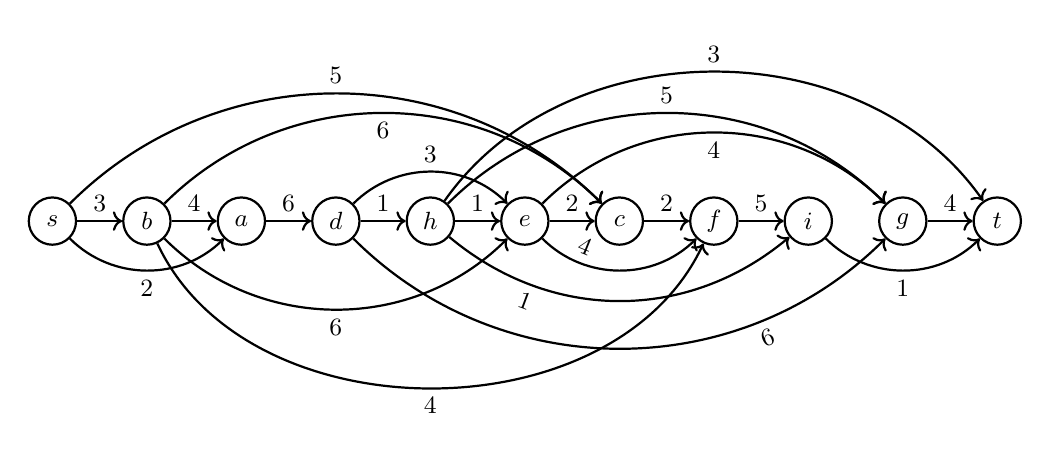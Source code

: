 \begin{tikzpicture}[->,style=thick,scale=0.8]
\tikzstyle{vertex}=[draw, fill=white, inner sep=0pt, minimum size=6mm]
\small
\node [vertex, circle] (s) at (0, 0) {$s$};
\node [vertex, circle] (b) at (1.5, 0) {$b$};
\node [vertex, circle] (a) at (3, 0) {$a$};
\node [vertex, circle] (d) at (4.5, 0) {$d$};
\node [vertex, circle] (h) at (6, 0) {$h$};
\node [vertex, circle] (e) at (7.5, 0) {$e$};
\node [vertex, circle] (c) at (9, 0) {$c$};
\node [vertex, circle] (f) at (10.5, 0) {$f$};
\node [vertex, circle] (i) at (12, 0) {$i$};
\node [vertex, circle] (g) at (13.5, 0) {$g$};
\node [vertex, circle] (t) at (15, 0) {$t$};

\draw (s) to [bend right=45] node [midway, below] {2} (a);
\draw (s) to [] node [midway, above] {3} (b);
\draw (s) to [bend left=45] node [midway, above] {5} (c);

\draw (a) to [] node [midway, above] {6} (d);

\draw (b) to [] node [midway, above] {4} (a);
\draw (b) to [bend left=45] node [midway, below] {6} (c);
\draw (b) to [bend right=45] node [midway, below] {6} (e);
\draw (b) to [bend right=65] node [midway, below] {4} (f);

\draw (c) to [] node [midway, above] {2} (f);

\draw (d) to [bend left=45] node [midway, above] {3} (e);
\draw (d) to [bend right=45] node [near end, below, sloped] {6} (g);
\draw (d) to [] node [midway, above] {1} (h);

\draw (e) to [] node [midway, above] {2} (c);
\draw (e) to [bend right=45] node [near start, above, sloped] {4} (f);
\draw (e) to [bend left=45] node [midway, below] {4} (g);

\draw (f) to [] node [midway, above] {5} (i);

\draw (g) to [] node [midway, above] {4} (t);

\draw (h) to [] node [midway, above] {1} (e);
\draw (h) to [bend left=45] node [midway, above] {5} (g);
\draw (h) to [bend right=40] node [near start, below, sloped] {1} (i);
\draw (h) to [bend left=55] node [midway, above] {3} (t);

\draw (i) to [bend right=45] node [midway, below] {1} (t);

\end{tikzpicture}
